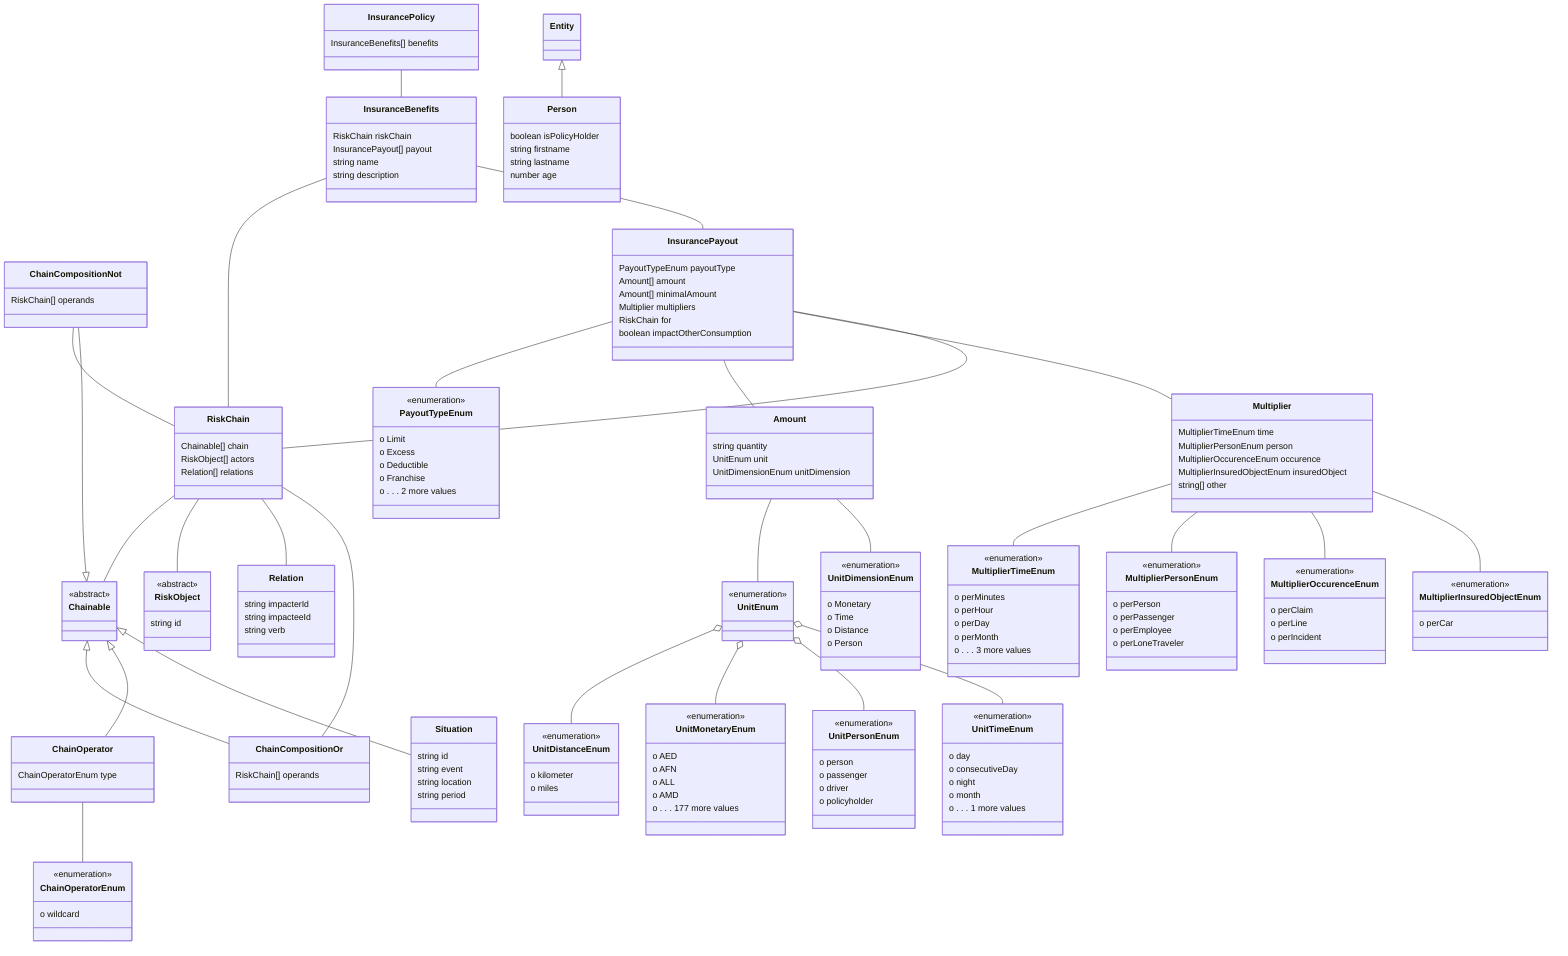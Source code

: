 classDiagram
Amount -- UnitEnum
Amount -- UnitDimensionEnum


class Amount {

  string quantity
  UnitEnum unit
  UnitDimensionEnum unitDimension

}

ChainCompositionNot -- RiskChain


Chainable <|-- ChainCompositionNot
class ChainCompositionNot {

  RiskChain[] operands

}

ChainCompositionOr -- RiskChain


Chainable <|-- ChainCompositionOr
class ChainCompositionOr {

  RiskChain[] operands

}

ChainOperator -- ChainOperatorEnum


Chainable <|-- ChainOperator
class ChainOperator {

  ChainOperatorEnum type

}

class ChainOperatorEnum {
<<enumeration>>
  o wildcard
}



class Chainable {
<<abstract>>


}

InsuranceBenefits -- RiskChain
InsuranceBenefits -- InsurancePayout


class InsuranceBenefits {

  RiskChain riskChain
  InsurancePayout[] payout
  string name
  string description

}

InsurancePayout -- PayoutTypeEnum
InsurancePayout -- Amount
InsurancePayout -- Multiplier
InsurancePayout -- RiskChain


class InsurancePayout {

  PayoutTypeEnum payoutType
  Amount[] amount
  Amount[] minimalAmount
  Multiplier multipliers
  RiskChain for
  boolean impactOtherConsumption

}

InsurancePolicy -- InsuranceBenefits


class InsurancePolicy {

  InsuranceBenefits[] benefits

}

Multiplier -- MultiplierTimeEnum
Multiplier -- MultiplierPersonEnum
Multiplier -- MultiplierOccurenceEnum
Multiplier -- MultiplierInsuredObjectEnum


class Multiplier {

  MultiplierTimeEnum time
  MultiplierPersonEnum person
  MultiplierOccurenceEnum occurence
  MultiplierInsuredObjectEnum insuredObject
  string[] other

}

class MultiplierInsuredObjectEnum {
<<enumeration>>
  o perCar
}

class MultiplierOccurenceEnum {
<<enumeration>>
  o perClaim
  o perLine
  o perIncident
}

class MultiplierPersonEnum {
<<enumeration>>
  o perPerson
  o perPassenger
  o perEmployee
  o perLoneTraveler
}

class MultiplierTimeEnum {
<<enumeration>>
  o perMinutes
  o perHour
  o perDay
  o perMonth
  o . . . 3 more values
}

class PayoutTypeEnum {
<<enumeration>>
  o Limit
  o Excess
  o Deductible
  o Franchise
  o . . . 2 more values
}



Entity <|-- Person
class Person {

  boolean isPolicyHolder
  string firstname
  string lastname
  number age

}



class Relation {

  string impacterId
  string impacteeId
  string verb

}

RiskChain -- Chainable
RiskChain -- RiskObject
RiskChain -- Relation


class RiskChain {

  Chainable[] chain
  RiskObject[] actors
  Relation[] relations

}



class RiskObject {
<<abstract>>

  string id

}



Chainable <|-- Situation
class Situation {

  string id
  string event
  string location
  string period

}

class UnitDimensionEnum {
<<enumeration>>
  o Monetary
  o Time
  o Distance
  o Person
}

UnitEnum o-- UnitDistanceEnum
  class UnitDistanceEnum {
<<enumeration>>
  o kilometer
  o miles
}

class UnitEnum {
<<enumeration>>
}

UnitEnum o-- UnitMonetaryEnum
  class UnitMonetaryEnum {
<<enumeration>>
  o AED
  o AFN
  o ALL
  o AMD
  o . . . 177 more values
}

UnitEnum o-- UnitPersonEnum
  class UnitPersonEnum {
<<enumeration>>
  o person
  o passenger
  o driver
  o policyholder
}

UnitEnum o-- UnitTimeEnum
  class UnitTimeEnum {
<<enumeration>>
  o day
  o consecutiveDay
  o night
  o month
  o . . . 1 more values
}

undefined
undefined